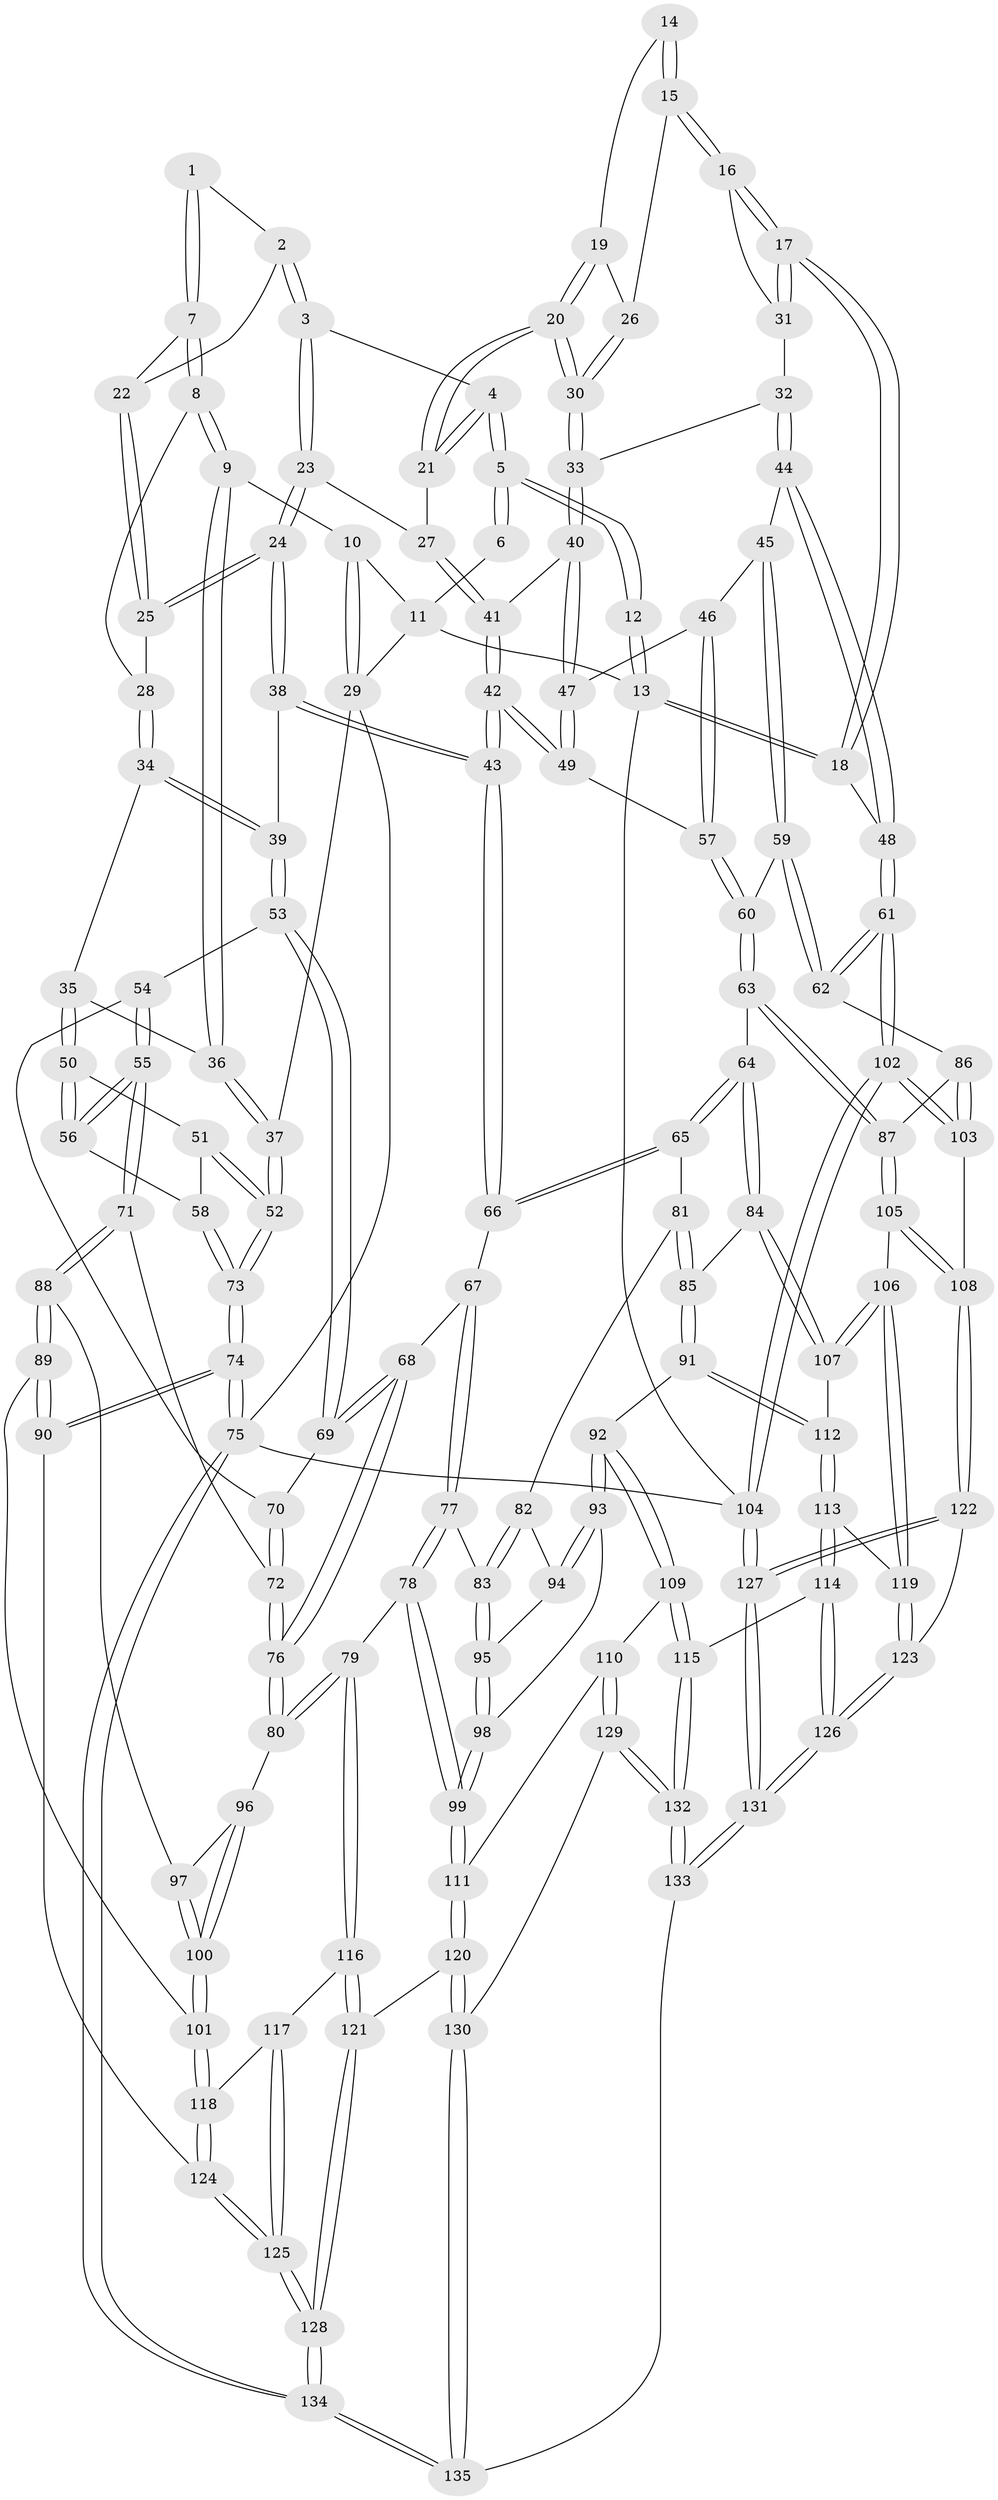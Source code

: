// Generated by graph-tools (version 1.1) at 2025/27/03/09/25 03:27:07]
// undirected, 135 vertices, 334 edges
graph export_dot {
graph [start="1"]
  node [color=gray90,style=filled];
  1 [pos="+0.3054110930109667+0"];
  2 [pos="+0.4789701773447588+0.07904678261395162"];
  3 [pos="+0.6716588077322337+0"];
  4 [pos="+0.7124059498967394+0"];
  5 [pos="+0.7465148740731529+0"];
  6 [pos="+0.2668956622514203+0"];
  7 [pos="+0.36604575459265565+0.11059199041260889"];
  8 [pos="+0.35724160133454674+0.1305231625129088"];
  9 [pos="+0.22110197138136006+0.17666206947414437"];
  10 [pos="+0.18411676761691304+0.07381183698525287"];
  11 [pos="+0.2508998463607844+0"];
  12 [pos="+0.7855690539393259+0"];
  13 [pos="+1+0"];
  14 [pos="+0.8742155165551064+0.0056988642500256665"];
  15 [pos="+0.9640237881740485+0.13455874720399924"];
  16 [pos="+0.9904245715907569+0.14469895920278922"];
  17 [pos="+1+0.17608787361243045"];
  18 [pos="+1+0.18012461960419554"];
  19 [pos="+0.8718465040073048+0.12963430895232889"];
  20 [pos="+0.8349035452971597+0.25484281678582615"];
  21 [pos="+0.7845566184181428+0.22135140150127966"];
  22 [pos="+0.47745434948037774+0.08177869278681556"];
  23 [pos="+0.5851410557368364+0.23218413973822072"];
  24 [pos="+0.5310652654239791+0.2530628931269259"];
  25 [pos="+0.5014196787169194+0.2211762704492422"];
  26 [pos="+0.9258679480435169+0.1625980632973136"];
  27 [pos="+0.6518966820577644+0.25817232214480507"];
  28 [pos="+0.4001665498545956+0.18781826129046625"];
  29 [pos="+0+0.16393150099827705"];
  30 [pos="+0.8377393092557759+0.2576696032769705"];
  31 [pos="+0.9282970098890897+0.25248464747291494"];
  32 [pos="+0.8601857461362088+0.29396704663254797"];
  33 [pos="+0.8558218389342407+0.2914539165993202"];
  34 [pos="+0.2969302133880208+0.3296795374860697"];
  35 [pos="+0.21730323384141156+0.31779360908572096"];
  36 [pos="+0.19498544010892332+0.28795249200883843"];
  37 [pos="+0+0.25294890900043626"];
  38 [pos="+0.49082340322906814+0.34434815600839946"];
  39 [pos="+0.41709902326658466+0.3830243021281932"];
  40 [pos="+0.7803177833729784+0.35602747062385426"];
  41 [pos="+0.682469360068326+0.3461023528420602"];
  42 [pos="+0.6319752875856737+0.4615282619460092"];
  43 [pos="+0.6314923378075772+0.46187895361395837"];
  44 [pos="+0.9210922404713865+0.36280938801656465"];
  45 [pos="+0.8492134063677461+0.45881217411841124"];
  46 [pos="+0.8264718474815778+0.4542838781179825"];
  47 [pos="+0.7700227455001487+0.39905199254873946"];
  48 [pos="+1+0.4668323588742206"];
  49 [pos="+0.7273731225027459+0.44789717687815794"];
  50 [pos="+0.20263036731215817+0.3814502055491879"];
  51 [pos="+0.1367819857656055+0.4189931485322423"];
  52 [pos="+0+0.49527057423998955"];
  53 [pos="+0.4164098454012345+0.3930697111082324"];
  54 [pos="+0.3649327721710904+0.4524173873378455"];
  55 [pos="+0.22343435283101012+0.5583594578792892"];
  56 [pos="+0.21833577178745364+0.551682435474385"];
  57 [pos="+0.7654943271192761+0.4786182468762998"];
  58 [pos="+0.056352612032664305+0.540426988166007"];
  59 [pos="+0.8548901873524383+0.505678765860395"];
  60 [pos="+0.7912815798634502+0.5814655819558628"];
  61 [pos="+1+0.5316933979361308"];
  62 [pos="+1+0.5580506290566942"];
  63 [pos="+0.772399014293536+0.6357575167673778"];
  64 [pos="+0.7713131449668027+0.6358501123995748"];
  65 [pos="+0.6344005644108108+0.5399645874514332"];
  66 [pos="+0.623385386423183+0.520554543129077"];
  67 [pos="+0.4836170326954861+0.5551177299017208"];
  68 [pos="+0.4621232015682697+0.5445118448939199"];
  69 [pos="+0.4478230671072449+0.5174982574705218"];
  70 [pos="+0.3484809026208+0.5355998954909007"];
  71 [pos="+0.22694605675091917+0.5662979737386321"];
  72 [pos="+0.2811093971560355+0.5855332011735035"];
  73 [pos="+0+0.5592532804118929"];
  74 [pos="+0+0.7855941270492164"];
  75 [pos="+0+1"];
  76 [pos="+0.35246197826614956+0.636319549789226"];
  77 [pos="+0.49975232078013015+0.643043305125969"];
  78 [pos="+0.46171726401517227+0.7358307479849147"];
  79 [pos="+0.38661981120457145+0.7145518041329664"];
  80 [pos="+0.37558230551626237+0.7074032683626605"];
  81 [pos="+0.5984667033936347+0.6199624298959422"];
  82 [pos="+0.585401364861804+0.6377438809522504"];
  83 [pos="+0.5074907307826302+0.6431203544865197"];
  84 [pos="+0.7331846304564512+0.6746865348330044"];
  85 [pos="+0.6834652182625134+0.7193083966918167"];
  86 [pos="+0.8598581778484934+0.6462155441079135"];
  87 [pos="+0.80481207658365+0.6537985895741443"];
  88 [pos="+0.20951944891610977+0.6075710576406269"];
  89 [pos="+0.13311364665884046+0.7319773253959583"];
  90 [pos="+0.015360130273420914+0.7747297843576504"];
  91 [pos="+0.6814309703994313+0.7216316409926279"];
  92 [pos="+0.6548149713191816+0.7291370633064825"];
  93 [pos="+0.6489985796506398+0.7267899593530498"];
  94 [pos="+0.5854022876988152+0.6377527391060632"];
  95 [pos="+0.5731749834191568+0.686014651628317"];
  96 [pos="+0.34131237279070065+0.7236328338561072"];
  97 [pos="+0.26245871947274013+0.6875558681520164"];
  98 [pos="+0.5711602843906721+0.7136019476422611"];
  99 [pos="+0.47742841172125167+0.7543803666016737"];
  100 [pos="+0.2550290033814534+0.7800635002351121"];
  101 [pos="+0.25040112998823+0.7838768996206855"];
  102 [pos="+1+0.8105963876396572"];
  103 [pos="+1+0.7981203012241425"];
  104 [pos="+1+1"];
  105 [pos="+0.8389011993780751+0.7713869652614699"];
  106 [pos="+0.7739976031991175+0.8002983606993059"];
  107 [pos="+0.758752088194303+0.7923321243095377"];
  108 [pos="+0.8811169662425864+0.8204245214479556"];
  109 [pos="+0.5740199629575163+0.8545136422280687"];
  110 [pos="+0.5344343100820427+0.8453856952272066"];
  111 [pos="+0.5009446465854696+0.8316539855033763"];
  112 [pos="+0.7023160600835049+0.7816013608511575"];
  113 [pos="+0.7007075504099866+0.8325228875726463"];
  114 [pos="+0.6158011155471015+0.8691942863037726"];
  115 [pos="+0.5912626205144763+0.8689337912902556"];
  116 [pos="+0.34265440339098324+0.8673164501156126"];
  117 [pos="+0.27790828368826215+0.8257758866809501"];
  118 [pos="+0.25680616805641376+0.8045976961648322"];
  119 [pos="+0.7426985261099399+0.8589797308198603"];
  120 [pos="+0.42953062637324846+0.8952829715503726"];
  121 [pos="+0.3550903295878177+0.8865497705061746"];
  122 [pos="+0.8577494227537522+0.8695648784499491"];
  123 [pos="+0.7588733113351189+0.888303715594035"];
  124 [pos="+0.18958139633147839+0.907101943465803"];
  125 [pos="+0.22776415112437726+1"];
  126 [pos="+0.7333309982642393+0.9442013384229044"];
  127 [pos="+0.9832881241379556+1"];
  128 [pos="+0.23406524294935416+1"];
  129 [pos="+0.5202164741639198+0.9679671346689843"];
  130 [pos="+0.44102074874658753+0.9741970288280993"];
  131 [pos="+0.7410645691754641+1"];
  132 [pos="+0.6094095806348452+1"];
  133 [pos="+0.6909530726449955+1"];
  134 [pos="+0.1853185217425889+1"];
  135 [pos="+0.3827941154067065+1"];
  1 -- 2;
  1 -- 7;
  1 -- 7;
  2 -- 3;
  2 -- 3;
  2 -- 22;
  3 -- 4;
  3 -- 23;
  3 -- 23;
  4 -- 5;
  4 -- 5;
  4 -- 21;
  4 -- 21;
  5 -- 6;
  5 -- 6;
  5 -- 12;
  5 -- 12;
  6 -- 11;
  7 -- 8;
  7 -- 8;
  7 -- 22;
  8 -- 9;
  8 -- 9;
  8 -- 28;
  9 -- 10;
  9 -- 36;
  9 -- 36;
  10 -- 11;
  10 -- 29;
  10 -- 29;
  11 -- 13;
  11 -- 29;
  12 -- 13;
  12 -- 13;
  13 -- 18;
  13 -- 18;
  13 -- 104;
  14 -- 15;
  14 -- 15;
  14 -- 19;
  15 -- 16;
  15 -- 16;
  15 -- 26;
  16 -- 17;
  16 -- 17;
  16 -- 31;
  17 -- 18;
  17 -- 18;
  17 -- 31;
  17 -- 31;
  18 -- 48;
  19 -- 20;
  19 -- 20;
  19 -- 26;
  20 -- 21;
  20 -- 21;
  20 -- 30;
  20 -- 30;
  21 -- 27;
  22 -- 25;
  22 -- 25;
  23 -- 24;
  23 -- 24;
  23 -- 27;
  24 -- 25;
  24 -- 25;
  24 -- 38;
  24 -- 38;
  25 -- 28;
  26 -- 30;
  26 -- 30;
  27 -- 41;
  27 -- 41;
  28 -- 34;
  28 -- 34;
  29 -- 37;
  29 -- 75;
  30 -- 33;
  30 -- 33;
  31 -- 32;
  32 -- 33;
  32 -- 44;
  32 -- 44;
  33 -- 40;
  33 -- 40;
  34 -- 35;
  34 -- 39;
  34 -- 39;
  35 -- 36;
  35 -- 50;
  35 -- 50;
  36 -- 37;
  36 -- 37;
  37 -- 52;
  37 -- 52;
  38 -- 39;
  38 -- 43;
  38 -- 43;
  39 -- 53;
  39 -- 53;
  40 -- 41;
  40 -- 47;
  40 -- 47;
  41 -- 42;
  41 -- 42;
  42 -- 43;
  42 -- 43;
  42 -- 49;
  42 -- 49;
  43 -- 66;
  43 -- 66;
  44 -- 45;
  44 -- 48;
  44 -- 48;
  45 -- 46;
  45 -- 59;
  45 -- 59;
  46 -- 47;
  46 -- 57;
  46 -- 57;
  47 -- 49;
  47 -- 49;
  48 -- 61;
  48 -- 61;
  49 -- 57;
  50 -- 51;
  50 -- 56;
  50 -- 56;
  51 -- 52;
  51 -- 52;
  51 -- 58;
  52 -- 73;
  52 -- 73;
  53 -- 54;
  53 -- 69;
  53 -- 69;
  54 -- 55;
  54 -- 55;
  54 -- 70;
  55 -- 56;
  55 -- 56;
  55 -- 71;
  55 -- 71;
  56 -- 58;
  57 -- 60;
  57 -- 60;
  58 -- 73;
  58 -- 73;
  59 -- 60;
  59 -- 62;
  59 -- 62;
  60 -- 63;
  60 -- 63;
  61 -- 62;
  61 -- 62;
  61 -- 102;
  61 -- 102;
  62 -- 86;
  63 -- 64;
  63 -- 87;
  63 -- 87;
  64 -- 65;
  64 -- 65;
  64 -- 84;
  64 -- 84;
  65 -- 66;
  65 -- 66;
  65 -- 81;
  66 -- 67;
  67 -- 68;
  67 -- 77;
  67 -- 77;
  68 -- 69;
  68 -- 69;
  68 -- 76;
  68 -- 76;
  69 -- 70;
  70 -- 72;
  70 -- 72;
  71 -- 72;
  71 -- 88;
  71 -- 88;
  72 -- 76;
  72 -- 76;
  73 -- 74;
  73 -- 74;
  74 -- 75;
  74 -- 75;
  74 -- 90;
  74 -- 90;
  75 -- 134;
  75 -- 134;
  75 -- 104;
  76 -- 80;
  76 -- 80;
  77 -- 78;
  77 -- 78;
  77 -- 83;
  78 -- 79;
  78 -- 99;
  78 -- 99;
  79 -- 80;
  79 -- 80;
  79 -- 116;
  79 -- 116;
  80 -- 96;
  81 -- 82;
  81 -- 85;
  81 -- 85;
  82 -- 83;
  82 -- 83;
  82 -- 94;
  83 -- 95;
  83 -- 95;
  84 -- 85;
  84 -- 107;
  84 -- 107;
  85 -- 91;
  85 -- 91;
  86 -- 87;
  86 -- 103;
  86 -- 103;
  87 -- 105;
  87 -- 105;
  88 -- 89;
  88 -- 89;
  88 -- 97;
  89 -- 90;
  89 -- 90;
  89 -- 101;
  90 -- 124;
  91 -- 92;
  91 -- 112;
  91 -- 112;
  92 -- 93;
  92 -- 93;
  92 -- 109;
  92 -- 109;
  93 -- 94;
  93 -- 94;
  93 -- 98;
  94 -- 95;
  95 -- 98;
  95 -- 98;
  96 -- 97;
  96 -- 100;
  96 -- 100;
  97 -- 100;
  97 -- 100;
  98 -- 99;
  98 -- 99;
  99 -- 111;
  99 -- 111;
  100 -- 101;
  100 -- 101;
  101 -- 118;
  101 -- 118;
  102 -- 103;
  102 -- 103;
  102 -- 104;
  102 -- 104;
  103 -- 108;
  104 -- 127;
  104 -- 127;
  105 -- 106;
  105 -- 108;
  105 -- 108;
  106 -- 107;
  106 -- 107;
  106 -- 119;
  106 -- 119;
  107 -- 112;
  108 -- 122;
  108 -- 122;
  109 -- 110;
  109 -- 115;
  109 -- 115;
  110 -- 111;
  110 -- 129;
  110 -- 129;
  111 -- 120;
  111 -- 120;
  112 -- 113;
  112 -- 113;
  113 -- 114;
  113 -- 114;
  113 -- 119;
  114 -- 115;
  114 -- 126;
  114 -- 126;
  115 -- 132;
  115 -- 132;
  116 -- 117;
  116 -- 121;
  116 -- 121;
  117 -- 118;
  117 -- 125;
  117 -- 125;
  118 -- 124;
  118 -- 124;
  119 -- 123;
  119 -- 123;
  120 -- 121;
  120 -- 130;
  120 -- 130;
  121 -- 128;
  121 -- 128;
  122 -- 123;
  122 -- 127;
  122 -- 127;
  123 -- 126;
  123 -- 126;
  124 -- 125;
  124 -- 125;
  125 -- 128;
  125 -- 128;
  126 -- 131;
  126 -- 131;
  127 -- 131;
  127 -- 131;
  128 -- 134;
  128 -- 134;
  129 -- 130;
  129 -- 132;
  129 -- 132;
  130 -- 135;
  130 -- 135;
  131 -- 133;
  131 -- 133;
  132 -- 133;
  132 -- 133;
  133 -- 135;
  134 -- 135;
  134 -- 135;
}
